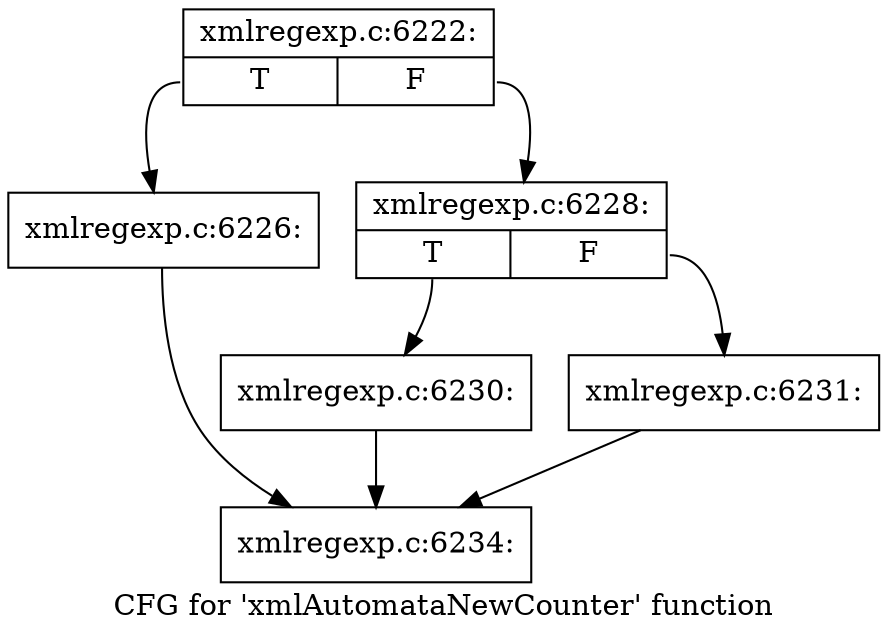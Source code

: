 digraph "CFG for 'xmlAutomataNewCounter' function" {
	label="CFG for 'xmlAutomataNewCounter' function";

	Node0x4130a90 [shape=record,label="{xmlregexp.c:6222:|{<s0>T|<s1>F}}"];
	Node0x4130a90:s0 -> Node0x401d400;
	Node0x4130a90:s1 -> Node0x4138200;
	Node0x401d400 [shape=record,label="{xmlregexp.c:6226:}"];
	Node0x401d400 -> Node0x4131d00;
	Node0x4138200 [shape=record,label="{xmlregexp.c:6228:|{<s0>T|<s1>F}}"];
	Node0x4138200:s0 -> Node0x4138820;
	Node0x4138200:s1 -> Node0x4138870;
	Node0x4138820 [shape=record,label="{xmlregexp.c:6230:}"];
	Node0x4138820 -> Node0x4131d00;
	Node0x4138870 [shape=record,label="{xmlregexp.c:6231:}"];
	Node0x4138870 -> Node0x4131d00;
	Node0x4131d00 [shape=record,label="{xmlregexp.c:6234:}"];
}
